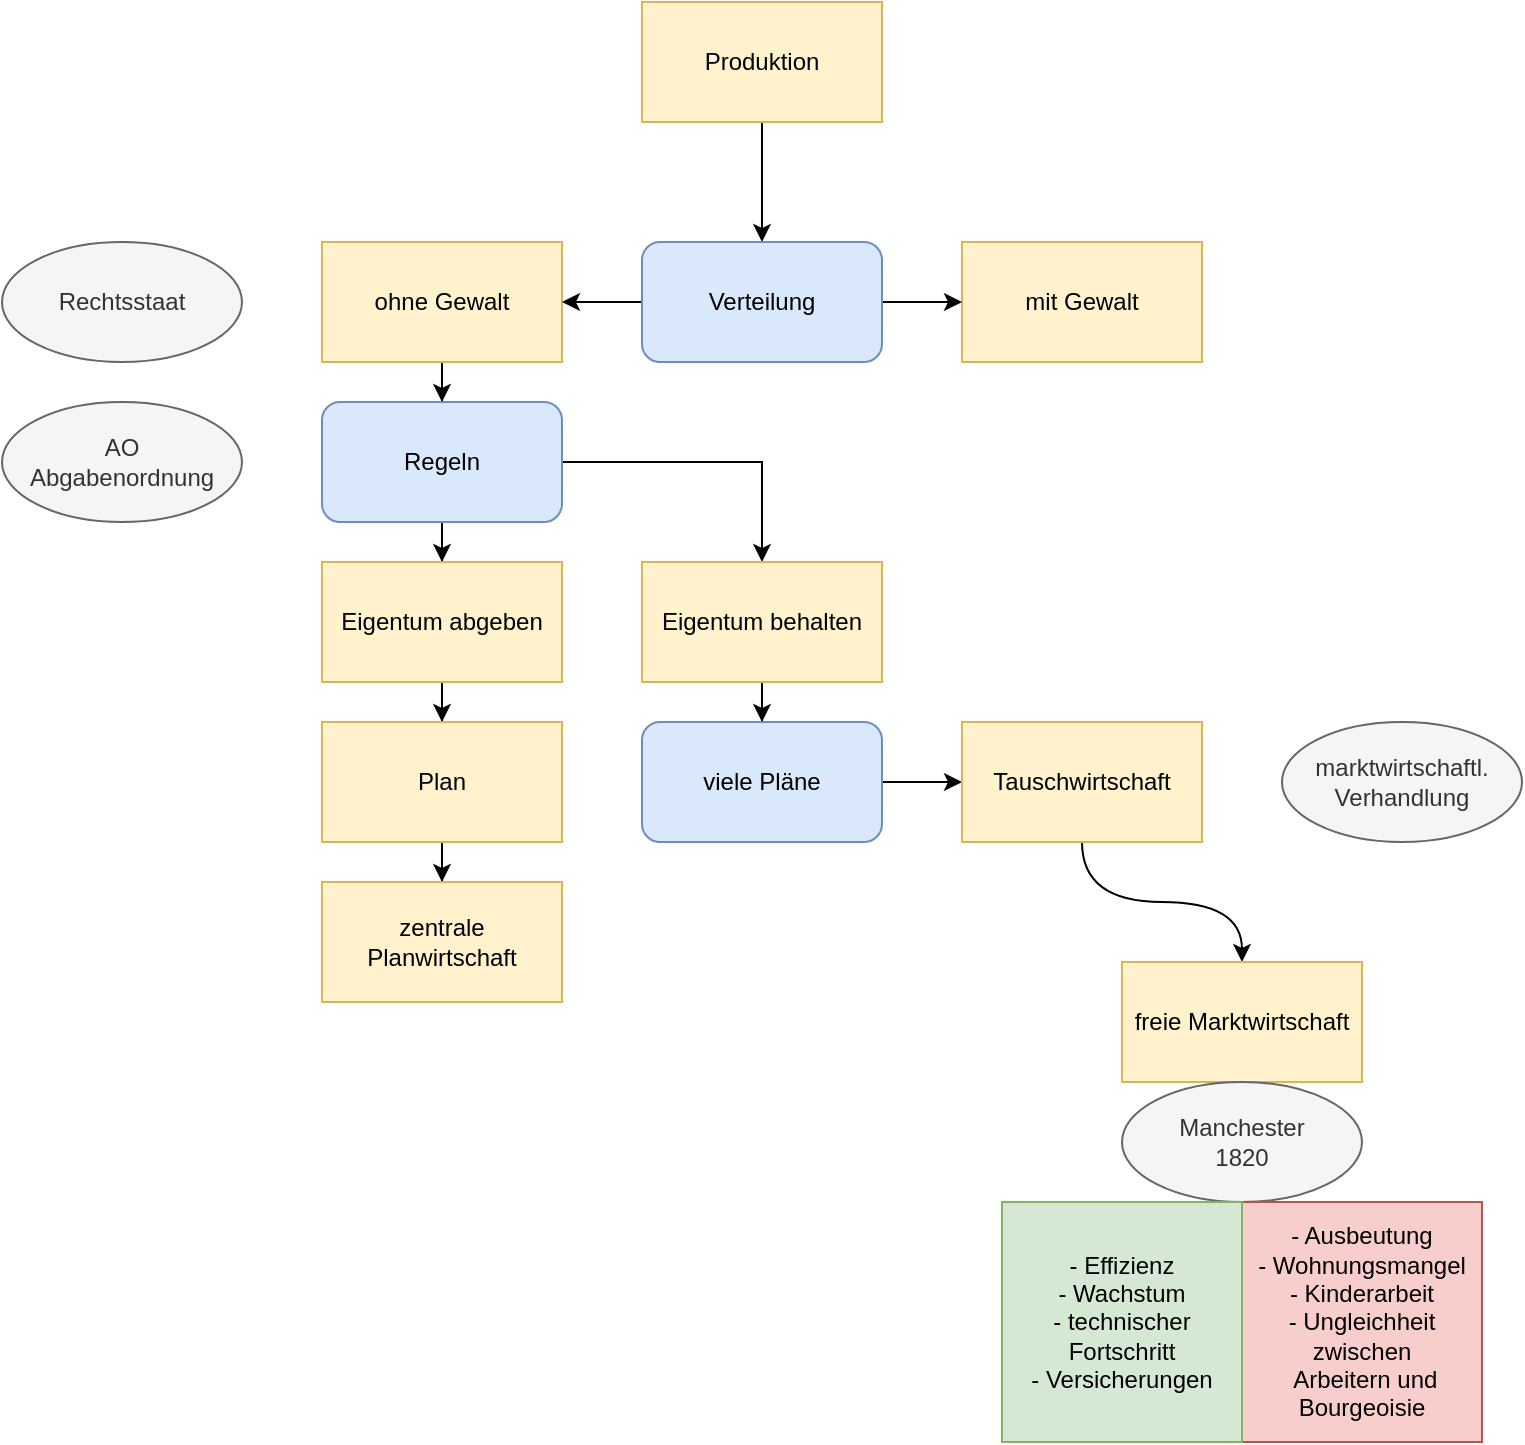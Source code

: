 <mxfile version="20.6.0" type="github">
  <diagram id="7QbTI-Qd8rcOK8mCKrct" name="Seite-1">
    <mxGraphModel dx="1038" dy="643" grid="1" gridSize="10" guides="1" tooltips="1" connect="1" arrows="1" fold="1" page="1" pageScale="1" pageWidth="827" pageHeight="1169" math="0" shadow="0">
      <root>
        <mxCell id="0" />
        <mxCell id="1" parent="0" />
        <mxCell id="zIE0uOBCSvr7S64_03uh-10" style="edgeStyle=orthogonalEdgeStyle;rounded=0;orthogonalLoop=1;jettySize=auto;html=1;" edge="1" parent="1" source="zIE0uOBCSvr7S64_03uh-1" target="zIE0uOBCSvr7S64_03uh-7">
          <mxGeometry relative="1" as="geometry" />
        </mxCell>
        <mxCell id="zIE0uOBCSvr7S64_03uh-1" value="Produktion" style="rounded=0;whiteSpace=wrap;html=1;fillColor=#fff2cc;strokeColor=#d6b656;" vertex="1" parent="1">
          <mxGeometry x="360" y="280" width="120" height="60" as="geometry" />
        </mxCell>
        <mxCell id="zIE0uOBCSvr7S64_03uh-13" style="edgeStyle=orthogonalEdgeStyle;rounded=0;orthogonalLoop=1;jettySize=auto;html=1;entryX=0.5;entryY=0;entryDx=0;entryDy=0;" edge="1" parent="1" source="zIE0uOBCSvr7S64_03uh-4" target="zIE0uOBCSvr7S64_03uh-6">
          <mxGeometry relative="1" as="geometry" />
        </mxCell>
        <mxCell id="zIE0uOBCSvr7S64_03uh-4" value="ohne Gewalt" style="rounded=0;whiteSpace=wrap;html=1;fillColor=#fff2cc;strokeColor=#d6b656;" vertex="1" parent="1">
          <mxGeometry x="200" y="400" width="120" height="60" as="geometry" />
        </mxCell>
        <mxCell id="zIE0uOBCSvr7S64_03uh-5" value="mit Gewalt" style="rounded=0;whiteSpace=wrap;html=1;fillColor=#fff2cc;strokeColor=#d6b656;" vertex="1" parent="1">
          <mxGeometry x="520" y="400" width="120" height="60" as="geometry" />
        </mxCell>
        <mxCell id="zIE0uOBCSvr7S64_03uh-14" style="edgeStyle=orthogonalEdgeStyle;rounded=0;orthogonalLoop=1;jettySize=auto;html=1;" edge="1" parent="1" source="zIE0uOBCSvr7S64_03uh-6" target="zIE0uOBCSvr7S64_03uh-9">
          <mxGeometry relative="1" as="geometry" />
        </mxCell>
        <mxCell id="zIE0uOBCSvr7S64_03uh-15" style="edgeStyle=orthogonalEdgeStyle;rounded=0;orthogonalLoop=1;jettySize=auto;html=1;" edge="1" parent="1" source="zIE0uOBCSvr7S64_03uh-6" target="zIE0uOBCSvr7S64_03uh-8">
          <mxGeometry relative="1" as="geometry" />
        </mxCell>
        <mxCell id="zIE0uOBCSvr7S64_03uh-6" value="Regeln" style="rounded=1;whiteSpace=wrap;html=1;fillColor=#dae8fc;strokeColor=#6c8ebf;" vertex="1" parent="1">
          <mxGeometry x="200" y="480" width="120" height="60" as="geometry" />
        </mxCell>
        <mxCell id="zIE0uOBCSvr7S64_03uh-11" style="edgeStyle=orthogonalEdgeStyle;rounded=0;orthogonalLoop=1;jettySize=auto;html=1;" edge="1" parent="1" source="zIE0uOBCSvr7S64_03uh-7" target="zIE0uOBCSvr7S64_03uh-5">
          <mxGeometry relative="1" as="geometry" />
        </mxCell>
        <mxCell id="zIE0uOBCSvr7S64_03uh-12" style="edgeStyle=orthogonalEdgeStyle;rounded=0;orthogonalLoop=1;jettySize=auto;html=1;entryX=1;entryY=0.5;entryDx=0;entryDy=0;" edge="1" parent="1" source="zIE0uOBCSvr7S64_03uh-7" target="zIE0uOBCSvr7S64_03uh-4">
          <mxGeometry relative="1" as="geometry" />
        </mxCell>
        <mxCell id="zIE0uOBCSvr7S64_03uh-7" value="Verteilung" style="rounded=1;whiteSpace=wrap;html=1;fillColor=#dae8fc;strokeColor=#6c8ebf;" vertex="1" parent="1">
          <mxGeometry x="360" y="400" width="120" height="60" as="geometry" />
        </mxCell>
        <mxCell id="zIE0uOBCSvr7S64_03uh-17" style="edgeStyle=orthogonalEdgeStyle;rounded=0;orthogonalLoop=1;jettySize=auto;html=1;entryX=0.5;entryY=0;entryDx=0;entryDy=0;" edge="1" parent="1" source="zIE0uOBCSvr7S64_03uh-8" target="zIE0uOBCSvr7S64_03uh-16">
          <mxGeometry relative="1" as="geometry" />
        </mxCell>
        <mxCell id="zIE0uOBCSvr7S64_03uh-8" value="Eigentum abgeben" style="rounded=0;whiteSpace=wrap;html=1;fillColor=#fff2cc;strokeColor=#d6b656;" vertex="1" parent="1">
          <mxGeometry x="200" y="560" width="120" height="60" as="geometry" />
        </mxCell>
        <mxCell id="zIE0uOBCSvr7S64_03uh-21" style="edgeStyle=orthogonalEdgeStyle;rounded=0;orthogonalLoop=1;jettySize=auto;html=1;" edge="1" parent="1" source="zIE0uOBCSvr7S64_03uh-9" target="zIE0uOBCSvr7S64_03uh-20">
          <mxGeometry relative="1" as="geometry" />
        </mxCell>
        <mxCell id="zIE0uOBCSvr7S64_03uh-9" value="Eigentum behalten" style="rounded=0;whiteSpace=wrap;html=1;fillColor=#fff2cc;strokeColor=#d6b656;" vertex="1" parent="1">
          <mxGeometry x="360" y="560" width="120" height="60" as="geometry" />
        </mxCell>
        <mxCell id="zIE0uOBCSvr7S64_03uh-19" style="edgeStyle=orthogonalEdgeStyle;rounded=0;orthogonalLoop=1;jettySize=auto;html=1;entryX=0.5;entryY=0;entryDx=0;entryDy=0;" edge="1" parent="1" source="zIE0uOBCSvr7S64_03uh-16" target="zIE0uOBCSvr7S64_03uh-18">
          <mxGeometry relative="1" as="geometry" />
        </mxCell>
        <mxCell id="zIE0uOBCSvr7S64_03uh-16" value="Plan" style="rounded=0;whiteSpace=wrap;html=1;fillColor=#fff2cc;strokeColor=#d6b656;" vertex="1" parent="1">
          <mxGeometry x="200" y="640" width="120" height="60" as="geometry" />
        </mxCell>
        <mxCell id="zIE0uOBCSvr7S64_03uh-18" value="zentrale Planwirtschaft" style="rounded=0;whiteSpace=wrap;html=1;fillColor=#fff2cc;strokeColor=#d6b656;" vertex="1" parent="1">
          <mxGeometry x="200" y="720" width="120" height="60" as="geometry" />
        </mxCell>
        <mxCell id="zIE0uOBCSvr7S64_03uh-34" style="edgeStyle=orthogonalEdgeStyle;rounded=0;orthogonalLoop=1;jettySize=auto;html=1;exitX=1;exitY=0.5;exitDx=0;exitDy=0;entryX=0;entryY=0.5;entryDx=0;entryDy=0;" edge="1" parent="1" source="zIE0uOBCSvr7S64_03uh-20" target="zIE0uOBCSvr7S64_03uh-31">
          <mxGeometry relative="1" as="geometry" />
        </mxCell>
        <mxCell id="zIE0uOBCSvr7S64_03uh-20" value="viele Pläne" style="rounded=1;whiteSpace=wrap;html=1;fillColor=#dae8fc;strokeColor=#6c8ebf;" vertex="1" parent="1">
          <mxGeometry x="360" y="640" width="120" height="60" as="geometry" />
        </mxCell>
        <mxCell id="zIE0uOBCSvr7S64_03uh-28" value="Rechtsstaat" style="ellipse;whiteSpace=wrap;html=1;fillColor=#f5f5f5;fontColor=#333333;strokeColor=#666666;" vertex="1" parent="1">
          <mxGeometry x="40" y="400" width="120" height="60" as="geometry" />
        </mxCell>
        <mxCell id="zIE0uOBCSvr7S64_03uh-30" value="AO&lt;br&gt;Abgabenordnung" style="ellipse;whiteSpace=wrap;html=1;fillColor=#f5f5f5;fontColor=#333333;strokeColor=#666666;" vertex="1" parent="1">
          <mxGeometry x="40" y="480" width="120" height="60" as="geometry" />
        </mxCell>
        <mxCell id="zIE0uOBCSvr7S64_03uh-38" style="edgeStyle=orthogonalEdgeStyle;orthogonalLoop=1;jettySize=auto;html=1;curved=1;" edge="1" parent="1" source="zIE0uOBCSvr7S64_03uh-31" target="zIE0uOBCSvr7S64_03uh-37">
          <mxGeometry relative="1" as="geometry" />
        </mxCell>
        <mxCell id="zIE0uOBCSvr7S64_03uh-31" value="Tauschwirtschaft" style="rounded=0;whiteSpace=wrap;html=1;fillColor=#fff2cc;strokeColor=#d6b656;" vertex="1" parent="1">
          <mxGeometry x="520" y="640" width="120" height="60" as="geometry" />
        </mxCell>
        <mxCell id="zIE0uOBCSvr7S64_03uh-35" value="marktwirtschaftl.&lt;br&gt;Verhandlung" style="ellipse;whiteSpace=wrap;html=1;fillColor=#f5f5f5;fontColor=#333333;strokeColor=#666666;" vertex="1" parent="1">
          <mxGeometry x="680" y="640" width="120" height="60" as="geometry" />
        </mxCell>
        <mxCell id="zIE0uOBCSvr7S64_03uh-37" value="freie Marktwirtschaft" style="rounded=0;whiteSpace=wrap;html=1;fillColor=#fff2cc;strokeColor=#d6b656;" vertex="1" parent="1">
          <mxGeometry x="600" y="760" width="120" height="60" as="geometry" />
        </mxCell>
        <mxCell id="zIE0uOBCSvr7S64_03uh-39" value="Manchester&lt;br&gt;1820" style="ellipse;whiteSpace=wrap;html=1;fillColor=#f5f5f5;fontColor=#333333;strokeColor=#666666;" vertex="1" parent="1">
          <mxGeometry x="600" y="820" width="120" height="60" as="geometry" />
        </mxCell>
        <mxCell id="zIE0uOBCSvr7S64_03uh-43" value="- Ausbeutung&lt;br&gt;- Wohnungsmangel&lt;br&gt;- Kinderarbeit&lt;br&gt;- Ungleichheit zwischen&lt;br&gt;&amp;nbsp;Arbeitern und Bourgeoisie" style="whiteSpace=wrap;html=1;aspect=fixed;align=center;fillColor=#f8cecc;strokeColor=#b85450;" vertex="1" parent="1">
          <mxGeometry x="660" y="880" width="120" height="120" as="geometry" />
        </mxCell>
        <mxCell id="zIE0uOBCSvr7S64_03uh-44" value="- Effizienz&lt;br&gt;- Wachstum&lt;br&gt;- technischer Fortschritt&lt;br&gt;- Versicherungen" style="whiteSpace=wrap;html=1;aspect=fixed;fillColor=#d5e8d4;strokeColor=#82b366;" vertex="1" parent="1">
          <mxGeometry x="540" y="880" width="120" height="120" as="geometry" />
        </mxCell>
      </root>
    </mxGraphModel>
  </diagram>
</mxfile>
